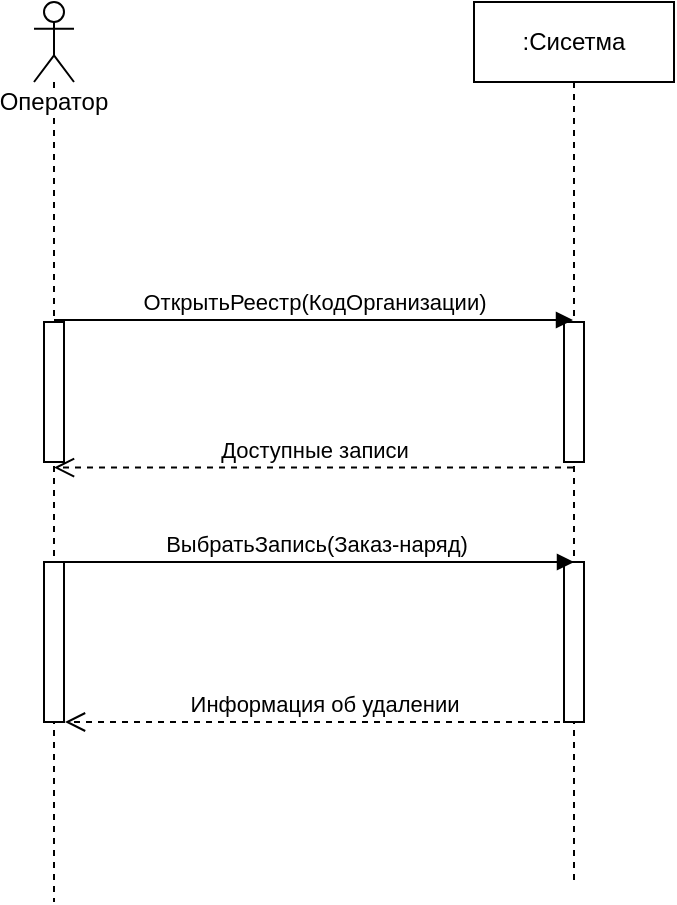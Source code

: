 <mxfile version="10.8.0" type="device"><diagram id="yojFoDTNyv6jDO414Qb6" name="Page-1"><mxGraphModel dx="898" dy="627" grid="1" gridSize="10" guides="1" tooltips="1" connect="1" arrows="1" fold="1" page="1" pageScale="1" pageWidth="827" pageHeight="1169" math="0" shadow="0"><root><mxCell id="0"/><mxCell id="1" parent="0"/><mxCell id="zxncPdfBqvs0snK72rpC-1" value="Оператор" style="shape=umlLifeline;participant=umlActor;perimeter=lifelinePerimeter;whiteSpace=wrap;html=1;container=1;collapsible=0;recursiveResize=0;verticalAlign=top;spacingTop=36;labelBackgroundColor=#ffffff;outlineConnect=0;" parent="1" vertex="1"><mxGeometry x="130" y="30" width="20" height="450" as="geometry"/></mxCell><mxCell id="zxncPdfBqvs0snK72rpC-10" value="" style="html=1;points=[];perimeter=orthogonalPerimeter;" parent="zxncPdfBqvs0snK72rpC-1" vertex="1"><mxGeometry x="5" y="160" width="10" height="70" as="geometry"/></mxCell><mxCell id="zxncPdfBqvs0snK72rpC-15" value="" style="html=1;points=[];perimeter=orthogonalPerimeter;" parent="zxncPdfBqvs0snK72rpC-1" vertex="1"><mxGeometry x="5" y="280" width="10" height="80" as="geometry"/></mxCell><mxCell id="zxncPdfBqvs0snK72rpC-2" value=":Сисетма" style="shape=umlLifeline;perimeter=lifelinePerimeter;whiteSpace=wrap;html=1;container=1;collapsible=0;recursiveResize=0;outlineConnect=0;" parent="1" vertex="1"><mxGeometry x="350" y="30" width="100" height="440" as="geometry"/></mxCell><mxCell id="zxncPdfBqvs0snK72rpC-11" value="" style="html=1;points=[];perimeter=orthogonalPerimeter;" parent="zxncPdfBqvs0snK72rpC-2" vertex="1"><mxGeometry x="45" y="160" width="10" height="70" as="geometry"/></mxCell><mxCell id="zxncPdfBqvs0snK72rpC-14" value="" style="html=1;points=[];perimeter=orthogonalPerimeter;" parent="zxncPdfBqvs0snK72rpC-2" vertex="1"><mxGeometry x="45" y="280" width="10" height="80" as="geometry"/></mxCell><mxCell id="zxncPdfBqvs0snK72rpC-12" value="ОткрытьРеестр(КодОрганизации)" style="html=1;verticalAlign=bottom;endArrow=block;exitX=0.5;exitY=0;exitDx=0;exitDy=0;exitPerimeter=0;" parent="1" edge="1"><mxGeometry x="0.002" relative="1" as="geometry"><mxPoint x="140" y="189" as="sourcePoint"/><mxPoint x="399.5" y="189" as="targetPoint"/><mxPoint as="offset"/></mxGeometry></mxCell><mxCell id="zxncPdfBqvs0snK72rpC-13" value="Доступные записи" style="html=1;verticalAlign=bottom;endArrow=open;dashed=1;endSize=8;entryX=0.5;entryY=1.04;entryDx=0;entryDy=0;entryPerimeter=0;" parent="1" source="zxncPdfBqvs0snK72rpC-2" target="zxncPdfBqvs0snK72rpC-10" edge="1"><mxGeometry relative="1" as="geometry"><mxPoint x="240" y="239" as="targetPoint"/><mxPoint x="310" y="239" as="sourcePoint"/></mxGeometry></mxCell><mxCell id="zxncPdfBqvs0snK72rpC-16" value="ВыбратьЗапись(Заказ-наряд)" style="html=1;verticalAlign=bottom;endArrow=block;exitX=0.5;exitY=0;exitDx=0;exitDy=0;exitPerimeter=0;" parent="1" edge="1"><mxGeometry x="0.002" relative="1" as="geometry"><mxPoint x="140.5" y="310" as="sourcePoint"/><mxPoint x="400" y="310" as="targetPoint"/><mxPoint as="offset"/></mxGeometry></mxCell><mxCell id="zxncPdfBqvs0snK72rpC-17" value="Информация об удалении" style="html=1;verticalAlign=bottom;endArrow=open;dashed=1;endSize=8;entryX=0.5;entryY=1.04;entryDx=0;entryDy=0;entryPerimeter=0;" parent="1" edge="1"><mxGeometry relative="1" as="geometry"><mxPoint x="145.5" y="390" as="targetPoint"/><mxPoint x="405" y="390" as="sourcePoint"/></mxGeometry></mxCell></root></mxGraphModel></diagram></mxfile>